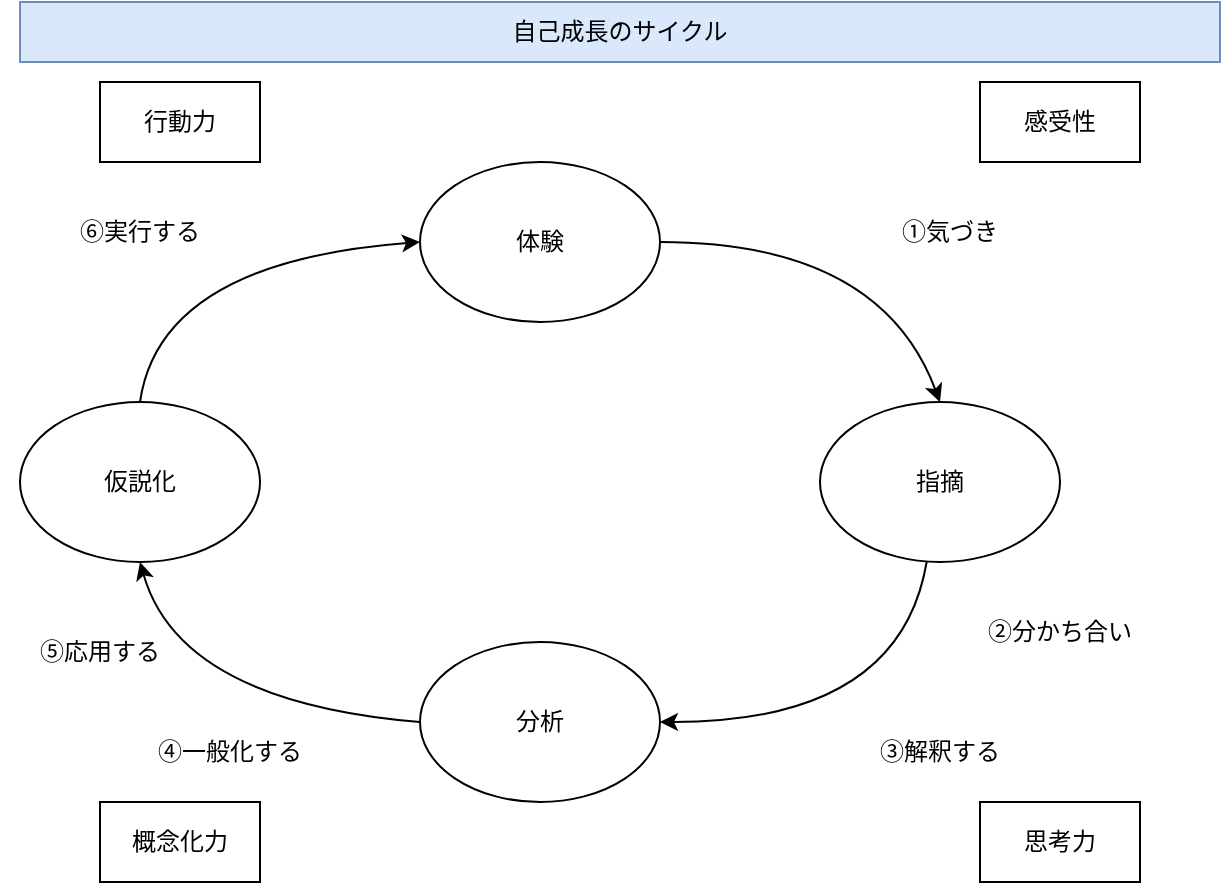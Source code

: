<mxfile version="26.0.8">
  <diagram name="ページ1" id="ezFPfCWpD2IzvcpsYTNy">
    <mxGraphModel dx="1364" dy="903" grid="1" gridSize="10" guides="1" tooltips="1" connect="1" arrows="1" fold="1" page="1" pageScale="1" pageWidth="827" pageHeight="1169" math="0" shadow="0">
      <root>
        <mxCell id="0" />
        <mxCell id="1" parent="0" />
        <mxCell id="wB-vOCK7ZeIK4jQeP6Mi-1" value="行動力" style="text;html=1;align=center;verticalAlign=middle;whiteSpace=wrap;rounded=0;strokeColor=default;" parent="1" vertex="1">
          <mxGeometry x="160" y="160" width="80" height="40" as="geometry" />
        </mxCell>
        <mxCell id="wB-vOCK7ZeIK4jQeP6Mi-2" value="感受性" style="text;html=1;align=center;verticalAlign=middle;whiteSpace=wrap;rounded=0;strokeColor=default;" parent="1" vertex="1">
          <mxGeometry x="600" y="160" width="80" height="40" as="geometry" />
        </mxCell>
        <mxCell id="wB-vOCK7ZeIK4jQeP6Mi-3" value="体験" style="ellipse;whiteSpace=wrap;html=1;" parent="1" vertex="1">
          <mxGeometry x="320" y="200" width="120" height="80" as="geometry" />
        </mxCell>
        <mxCell id="wB-vOCK7ZeIK4jQeP6Mi-4" value="指摘" style="ellipse;whiteSpace=wrap;html=1;" parent="1" vertex="1">
          <mxGeometry x="520" y="320" width="120" height="80" as="geometry" />
        </mxCell>
        <mxCell id="wB-vOCK7ZeIK4jQeP6Mi-5" value="" style="curved=1;endArrow=classic;html=1;rounded=0;exitX=1;exitY=0.5;exitDx=0;exitDy=0;entryX=0.5;entryY=0;entryDx=0;entryDy=0;" parent="1" source="wB-vOCK7ZeIK4jQeP6Mi-3" target="wB-vOCK7ZeIK4jQeP6Mi-4" edge="1">
          <mxGeometry width="50" height="50" relative="1" as="geometry">
            <mxPoint x="460" y="440" as="sourcePoint" />
            <mxPoint x="510" y="390" as="targetPoint" />
            <Array as="points">
              <mxPoint x="550" y="240" />
            </Array>
          </mxGeometry>
        </mxCell>
        <mxCell id="wB-vOCK7ZeIK4jQeP6Mi-6" value="分析" style="ellipse;whiteSpace=wrap;html=1;" parent="1" vertex="1">
          <mxGeometry x="320" y="440" width="120" height="80" as="geometry" />
        </mxCell>
        <mxCell id="wB-vOCK7ZeIK4jQeP6Mi-7" value="" style="curved=1;endArrow=classic;html=1;rounded=0;entryX=1;entryY=0.5;entryDx=0;entryDy=0;" parent="1" source="wB-vOCK7ZeIK4jQeP6Mi-4" target="wB-vOCK7ZeIK4jQeP6Mi-6" edge="1">
          <mxGeometry width="50" height="50" relative="1" as="geometry">
            <mxPoint x="450" y="430" as="sourcePoint" />
            <mxPoint x="590" y="510" as="targetPoint" />
            <Array as="points">
              <mxPoint x="560" y="480" />
            </Array>
          </mxGeometry>
        </mxCell>
        <mxCell id="wB-vOCK7ZeIK4jQeP6Mi-8" value="仮説化" style="ellipse;whiteSpace=wrap;html=1;" parent="1" vertex="1">
          <mxGeometry x="120" y="320" width="120" height="80" as="geometry" />
        </mxCell>
        <mxCell id="wB-vOCK7ZeIK4jQeP6Mi-9" value="" style="curved=1;endArrow=classic;html=1;rounded=0;entryX=0.5;entryY=1;entryDx=0;entryDy=0;exitX=0;exitY=0.5;exitDx=0;exitDy=0;" parent="1" source="wB-vOCK7ZeIK4jQeP6Mi-6" edge="1">
          <mxGeometry width="50" height="50" relative="1" as="geometry">
            <mxPoint x="320" y="490" as="sourcePoint" />
            <mxPoint x="180" y="400" as="targetPoint" />
            <Array as="points">
              <mxPoint x="200" y="470" />
            </Array>
          </mxGeometry>
        </mxCell>
        <mxCell id="wB-vOCK7ZeIK4jQeP6Mi-10" value="" style="curved=1;endArrow=classic;html=1;rounded=0;entryX=0;entryY=0.5;entryDx=0;entryDy=0;exitX=0.5;exitY=0;exitDx=0;exitDy=0;" parent="1" source="wB-vOCK7ZeIK4jQeP6Mi-8" target="wB-vOCK7ZeIK4jQeP6Mi-3" edge="1">
          <mxGeometry width="50" height="50" relative="1" as="geometry">
            <mxPoint x="400" y="340" as="sourcePoint" />
            <mxPoint x="260" y="260" as="targetPoint" />
            <Array as="points">
              <mxPoint x="190" y="250" />
            </Array>
          </mxGeometry>
        </mxCell>
        <mxCell id="wB-vOCK7ZeIK4jQeP6Mi-12" value="①気づき" style="text;html=1;align=center;verticalAlign=middle;whiteSpace=wrap;rounded=0;" parent="1" vertex="1">
          <mxGeometry x="520" y="220" width="130" height="30" as="geometry" />
        </mxCell>
        <mxCell id="wB-vOCK7ZeIK4jQeP6Mi-13" value="思考力" style="text;html=1;align=center;verticalAlign=middle;whiteSpace=wrap;rounded=0;strokeColor=default;" parent="1" vertex="1">
          <mxGeometry x="600" y="520" width="80" height="40" as="geometry" />
        </mxCell>
        <mxCell id="wB-vOCK7ZeIK4jQeP6Mi-14" value="概念化力" style="text;html=1;align=center;verticalAlign=middle;whiteSpace=wrap;rounded=0;strokeColor=default;" parent="1" vertex="1">
          <mxGeometry x="160" y="520" width="80" height="40" as="geometry" />
        </mxCell>
        <mxCell id="wB-vOCK7ZeIK4jQeP6Mi-15" value="➁分かち合い" style="text;html=1;align=center;verticalAlign=middle;whiteSpace=wrap;rounded=0;" parent="1" vertex="1">
          <mxGeometry x="575" y="420" width="130" height="30" as="geometry" />
        </mxCell>
        <mxCell id="wB-vOCK7ZeIK4jQeP6Mi-16" value="③解釈する" style="text;html=1;align=center;verticalAlign=middle;whiteSpace=wrap;rounded=0;" parent="1" vertex="1">
          <mxGeometry x="515" y="480" width="130" height="30" as="geometry" />
        </mxCell>
        <mxCell id="wB-vOCK7ZeIK4jQeP6Mi-17" value="④一般化する" style="text;html=1;align=center;verticalAlign=middle;whiteSpace=wrap;rounded=0;" parent="1" vertex="1">
          <mxGeometry x="160" y="480" width="130" height="30" as="geometry" />
        </mxCell>
        <mxCell id="wB-vOCK7ZeIK4jQeP6Mi-18" value="⑤応用する" style="text;html=1;align=center;verticalAlign=middle;whiteSpace=wrap;rounded=0;" parent="1" vertex="1">
          <mxGeometry x="110" y="430" width="100" height="30" as="geometry" />
        </mxCell>
        <mxCell id="wB-vOCK7ZeIK4jQeP6Mi-20" value="⑥実行する" style="text;html=1;align=center;verticalAlign=middle;whiteSpace=wrap;rounded=0;" parent="1" vertex="1">
          <mxGeometry x="115" y="220" width="130" height="30" as="geometry" />
        </mxCell>
        <mxCell id="wB-vOCK7ZeIK4jQeP6Mi-21" value="自己成長のサイクル" style="text;html=1;align=center;verticalAlign=middle;whiteSpace=wrap;rounded=0;fillColor=#dae8fc;strokeColor=#6c8ebf;" parent="1" vertex="1">
          <mxGeometry x="120" y="120" width="600" height="30" as="geometry" />
        </mxCell>
      </root>
    </mxGraphModel>
  </diagram>
</mxfile>
